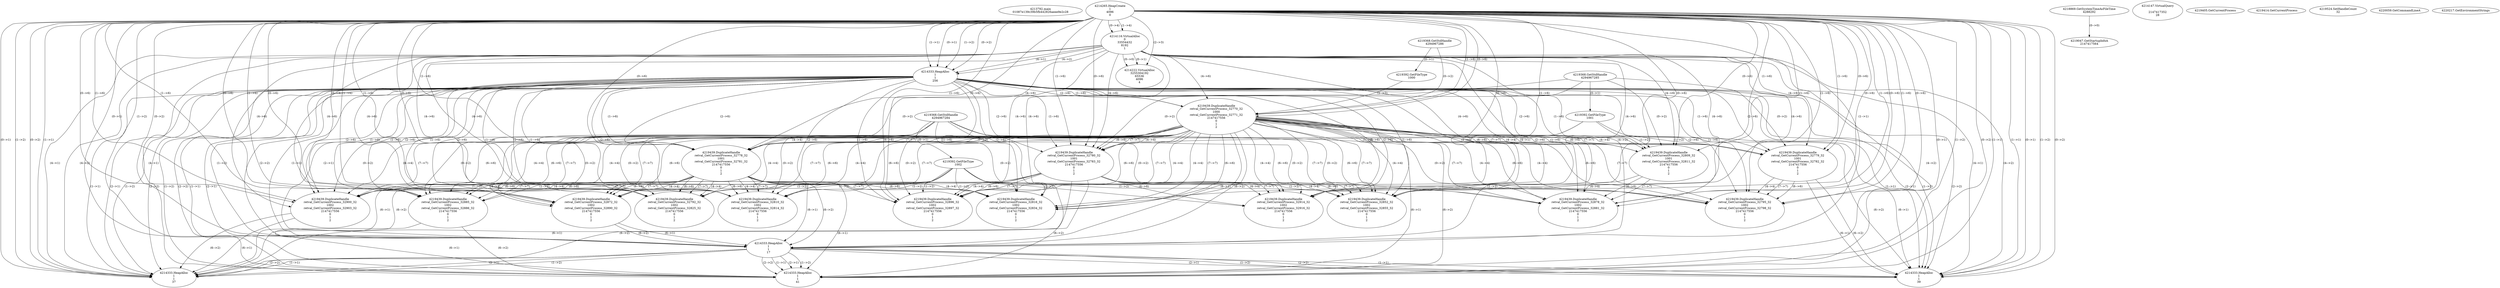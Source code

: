 // Global SCDG with merge call
digraph {
	0 [label="4213792.main
01087e139c39b5fb442826aeee9e2c28"]
	1 [label="4214265.HeapCreate
1
4096
0"]
	2 [label="4218869.GetSystemTimeAsFileTime
4288292"]
	3 [label="4214116.VirtualAlloc
0
33554432
8192
1"]
	1 -> 3 [label="(1-->4)"]
	1 -> 3 [label="(0-->4)"]
	4 [label="4214147.VirtualQuery

2147417352
28"]
	5 [label="4214222.VirtualAlloc
3255304192
65536
4096
4"]
	3 -> 5 [label="(0-->1)"]
	1 -> 5 [label="(2-->3)"]
	3 -> 5 [label="(0-->0)"]
	6 [label="4219047.GetStartupInfoA
2147417564"]
	2 -> 6 [label="(0-->0)"]
	7 [label="4219368.GetStdHandle
4294967286"]
	8 [label="4219392.GetFileType
1000"]
	7 -> 8 [label="(0-->1)"]
	9 [label="4214333.HeapAlloc
1
1
256"]
	1 -> 9 [label="(1-->1)"]
	1 -> 9 [label="(0-->1)"]
	3 -> 9 [label="(4-->1)"]
	1 -> 9 [label="(1-->2)"]
	1 -> 9 [label="(0-->2)"]
	3 -> 9 [label="(4-->2)"]
	10 [label="4219405.GetCurrentProcess
"]
	11 [label="4219414.GetCurrentProcess
"]
	12 [label="4219439.DuplicateHandle
retval_GetCurrentProcess_32770_32
1000
retval_GetCurrentProcess_32771_32
2147417556
0
1
2"]
	7 -> 12 [label="(0-->2)"]
	8 -> 12 [label="(1-->2)"]
	1 -> 12 [label="(1-->6)"]
	1 -> 12 [label="(0-->6)"]
	3 -> 12 [label="(4-->6)"]
	9 -> 12 [label="(1-->6)"]
	9 -> 12 [label="(2-->6)"]
	13 [label="4219368.GetStdHandle
4294967285"]
	14 [label="4219392.GetFileType
1001"]
	13 -> 14 [label="(0-->1)"]
	15 [label="4219439.DuplicateHandle
retval_GetCurrentProcess_32778_32
1001
retval_GetCurrentProcess_32781_32
2147417556
0
1
2"]
	13 -> 15 [label="(0-->2)"]
	14 -> 15 [label="(1-->2)"]
	12 -> 15 [label="(4-->4)"]
	1 -> 15 [label="(1-->6)"]
	1 -> 15 [label="(0-->6)"]
	3 -> 15 [label="(4-->6)"]
	9 -> 15 [label="(1-->6)"]
	9 -> 15 [label="(2-->6)"]
	12 -> 15 [label="(6-->6)"]
	12 -> 15 [label="(7-->7)"]
	16 [label="4219368.GetStdHandle
4294967284"]
	17 [label="4219392.GetFileType
1002"]
	16 -> 17 [label="(0-->1)"]
	18 [label="4219439.DuplicateHandle
retval_GetCurrentProcess_32872_32
1002
retval_GetCurrentProcess_32890_32
2147417556
0
1
2"]
	16 -> 18 [label="(0-->2)"]
	17 -> 18 [label="(1-->2)"]
	12 -> 18 [label="(4-->4)"]
	15 -> 18 [label="(4-->4)"]
	1 -> 18 [label="(1-->6)"]
	1 -> 18 [label="(0-->6)"]
	3 -> 18 [label="(4-->6)"]
	9 -> 18 [label="(1-->6)"]
	9 -> 18 [label="(2-->6)"]
	12 -> 18 [label="(6-->6)"]
	15 -> 18 [label="(6-->6)"]
	12 -> 18 [label="(7-->7)"]
	15 -> 18 [label="(7-->7)"]
	19 [label="4219524.SetHandleCount
32"]
	20 [label="4220059.GetCommandLineA
"]
	21 [label="4214333.HeapAlloc
1
1
17"]
	1 -> 21 [label="(1-->1)"]
	1 -> 21 [label="(0-->1)"]
	3 -> 21 [label="(4-->1)"]
	9 -> 21 [label="(1-->1)"]
	9 -> 21 [label="(2-->1)"]
	12 -> 21 [label="(6-->1)"]
	15 -> 21 [label="(6-->1)"]
	18 -> 21 [label="(6-->1)"]
	1 -> 21 [label="(1-->2)"]
	1 -> 21 [label="(0-->2)"]
	3 -> 21 [label="(4-->2)"]
	9 -> 21 [label="(1-->2)"]
	9 -> 21 [label="(2-->2)"]
	12 -> 21 [label="(6-->2)"]
	15 -> 21 [label="(6-->2)"]
	18 -> 21 [label="(6-->2)"]
	22 [label="4220217.GetEnvironmentStrings
"]
	23 [label="4219439.DuplicateHandle
retval_GetCurrentProcess_32779_32
1001
retval_GetCurrentProcess_32782_32
2147417556
0
1
2"]
	13 -> 23 [label="(0-->2)"]
	14 -> 23 [label="(1-->2)"]
	12 -> 23 [label="(4-->4)"]
	1 -> 23 [label="(1-->6)"]
	1 -> 23 [label="(0-->6)"]
	3 -> 23 [label="(4-->6)"]
	9 -> 23 [label="(1-->6)"]
	9 -> 23 [label="(2-->6)"]
	12 -> 23 [label="(6-->6)"]
	12 -> 23 [label="(7-->7)"]
	24 [label="4219439.DuplicateHandle
retval_GetCurrentProcess_32780_32
1001
retval_GetCurrentProcess_32783_32
2147417556
0
1
2"]
	13 -> 24 [label="(0-->2)"]
	14 -> 24 [label="(1-->2)"]
	12 -> 24 [label="(4-->4)"]
	1 -> 24 [label="(1-->6)"]
	1 -> 24 [label="(0-->6)"]
	3 -> 24 [label="(4-->6)"]
	9 -> 24 [label="(1-->6)"]
	9 -> 24 [label="(2-->6)"]
	12 -> 24 [label="(6-->6)"]
	12 -> 24 [label="(7-->7)"]
	25 [label="4219439.DuplicateHandle
retval_GetCurrentProcess_32900_32
1002
retval_GetCurrentProcess_32903_32
2147417556
0
1
2"]
	16 -> 25 [label="(0-->2)"]
	17 -> 25 [label="(1-->2)"]
	12 -> 25 [label="(4-->4)"]
	24 -> 25 [label="(4-->4)"]
	1 -> 25 [label="(1-->6)"]
	1 -> 25 [label="(0-->6)"]
	3 -> 25 [label="(4-->6)"]
	9 -> 25 [label="(1-->6)"]
	9 -> 25 [label="(2-->6)"]
	12 -> 25 [label="(6-->6)"]
	24 -> 25 [label="(6-->6)"]
	12 -> 25 [label="(7-->7)"]
	24 -> 25 [label="(7-->7)"]
	26 [label="4214333.HeapAlloc
1
1
37"]
	1 -> 26 [label="(1-->1)"]
	1 -> 26 [label="(0-->1)"]
	3 -> 26 [label="(4-->1)"]
	9 -> 26 [label="(1-->1)"]
	9 -> 26 [label="(2-->1)"]
	12 -> 26 [label="(6-->1)"]
	21 -> 26 [label="(1-->1)"]
	21 -> 26 [label="(2-->1)"]
	24 -> 26 [label="(6-->1)"]
	25 -> 26 [label="(6-->1)"]
	1 -> 26 [label="(1-->2)"]
	1 -> 26 [label="(0-->2)"]
	3 -> 26 [label="(4-->2)"]
	9 -> 26 [label="(1-->2)"]
	9 -> 26 [label="(2-->2)"]
	12 -> 26 [label="(6-->2)"]
	21 -> 26 [label="(1-->2)"]
	21 -> 26 [label="(2-->2)"]
	24 -> 26 [label="(6-->2)"]
	25 -> 26 [label="(6-->2)"]
	27 [label="4214333.HeapAlloc
1
1
39"]
	1 -> 27 [label="(1-->1)"]
	1 -> 27 [label="(0-->1)"]
	3 -> 27 [label="(4-->1)"]
	9 -> 27 [label="(1-->1)"]
	9 -> 27 [label="(2-->1)"]
	12 -> 27 [label="(6-->1)"]
	21 -> 27 [label="(1-->1)"]
	21 -> 27 [label="(2-->1)"]
	23 -> 27 [label="(6-->1)"]
	1 -> 27 [label="(1-->2)"]
	1 -> 27 [label="(0-->2)"]
	3 -> 27 [label="(4-->2)"]
	9 -> 27 [label="(1-->2)"]
	9 -> 27 [label="(2-->2)"]
	12 -> 27 [label="(6-->2)"]
	21 -> 27 [label="(1-->2)"]
	21 -> 27 [label="(2-->2)"]
	23 -> 27 [label="(6-->2)"]
	28 [label="4219439.DuplicateHandle
retval_GetCurrentProcess_32885_32
1002
retval_GetCurrentProcess_32886_32
2147417556
0
1
2"]
	16 -> 28 [label="(0-->2)"]
	17 -> 28 [label="(1-->2)"]
	12 -> 28 [label="(4-->4)"]
	15 -> 28 [label="(4-->4)"]
	1 -> 28 [label="(1-->6)"]
	1 -> 28 [label="(0-->6)"]
	3 -> 28 [label="(4-->6)"]
	9 -> 28 [label="(1-->6)"]
	9 -> 28 [label="(2-->6)"]
	12 -> 28 [label="(6-->6)"]
	15 -> 28 [label="(6-->6)"]
	12 -> 28 [label="(7-->7)"]
	15 -> 28 [label="(7-->7)"]
	29 [label="4214333.HeapAlloc
1
1
41"]
	1 -> 29 [label="(1-->1)"]
	1 -> 29 [label="(0-->1)"]
	3 -> 29 [label="(4-->1)"]
	9 -> 29 [label="(1-->1)"]
	9 -> 29 [label="(2-->1)"]
	12 -> 29 [label="(6-->1)"]
	15 -> 29 [label="(6-->1)"]
	21 -> 29 [label="(1-->1)"]
	21 -> 29 [label="(2-->1)"]
	28 -> 29 [label="(6-->1)"]
	1 -> 29 [label="(1-->2)"]
	1 -> 29 [label="(0-->2)"]
	3 -> 29 [label="(4-->2)"]
	9 -> 29 [label="(1-->2)"]
	9 -> 29 [label="(2-->2)"]
	12 -> 29 [label="(6-->2)"]
	15 -> 29 [label="(6-->2)"]
	21 -> 29 [label="(1-->2)"]
	21 -> 29 [label="(2-->2)"]
	28 -> 29 [label="(6-->2)"]
	30 [label="4219439.DuplicateHandle
retval_GetCurrentProcess_32810_32
1002
retval_GetCurrentProcess_32814_32
2147417556
0
1
2"]
	16 -> 30 [label="(0-->2)"]
	17 -> 30 [label="(1-->2)"]
	12 -> 30 [label="(4-->4)"]
	15 -> 30 [label="(4-->4)"]
	1 -> 30 [label="(1-->6)"]
	1 -> 30 [label="(0-->6)"]
	3 -> 30 [label="(4-->6)"]
	9 -> 30 [label="(1-->6)"]
	9 -> 30 [label="(2-->6)"]
	12 -> 30 [label="(6-->6)"]
	15 -> 30 [label="(6-->6)"]
	12 -> 30 [label="(7-->7)"]
	15 -> 30 [label="(7-->7)"]
	31 [label="4219439.DuplicateHandle
retval_GetCurrentProcess_32816_32
1002
retval_GetCurrentProcess_32834_32
2147417556
0
1
2"]
	16 -> 31 [label="(0-->2)"]
	17 -> 31 [label="(1-->2)"]
	12 -> 31 [label="(4-->4)"]
	15 -> 31 [label="(4-->4)"]
	1 -> 31 [label="(1-->6)"]
	1 -> 31 [label="(0-->6)"]
	3 -> 31 [label="(4-->6)"]
	9 -> 31 [label="(1-->6)"]
	9 -> 31 [label="(2-->6)"]
	12 -> 31 [label="(6-->6)"]
	15 -> 31 [label="(6-->6)"]
	12 -> 31 [label="(7-->7)"]
	15 -> 31 [label="(7-->7)"]
	32 [label="4219439.DuplicateHandle
retval_GetCurrentProcess_32809_32
1001
retval_GetCurrentProcess_32811_32
2147417556
0
1
2"]
	13 -> 32 [label="(0-->2)"]
	14 -> 32 [label="(1-->2)"]
	12 -> 32 [label="(4-->4)"]
	1 -> 32 [label="(1-->6)"]
	1 -> 32 [label="(0-->6)"]
	3 -> 32 [label="(4-->6)"]
	9 -> 32 [label="(1-->6)"]
	9 -> 32 [label="(2-->6)"]
	12 -> 32 [label="(6-->6)"]
	12 -> 32 [label="(7-->7)"]
	33 [label="4219439.DuplicateHandle
retval_GetCurrentProcess_32878_32
1002
retval_GetCurrentProcess_32881_32
2147417556
0
1
2"]
	16 -> 33 [label="(0-->2)"]
	17 -> 33 [label="(1-->2)"]
	12 -> 33 [label="(4-->4)"]
	32 -> 33 [label="(4-->4)"]
	1 -> 33 [label="(1-->6)"]
	1 -> 33 [label="(0-->6)"]
	3 -> 33 [label="(4-->6)"]
	9 -> 33 [label="(1-->6)"]
	9 -> 33 [label="(2-->6)"]
	12 -> 33 [label="(6-->6)"]
	32 -> 33 [label="(6-->6)"]
	12 -> 33 [label="(7-->7)"]
	32 -> 33 [label="(7-->7)"]
	34 [label="4219439.DuplicateHandle
retval_GetCurrentProcess_32896_32
1002
retval_GetCurrentProcess_32897_32
2147417556
0
1
2"]
	16 -> 34 [label="(0-->2)"]
	17 -> 34 [label="(1-->2)"]
	12 -> 34 [label="(4-->4)"]
	24 -> 34 [label="(4-->4)"]
	1 -> 34 [label="(1-->6)"]
	1 -> 34 [label="(0-->6)"]
	3 -> 34 [label="(4-->6)"]
	9 -> 34 [label="(1-->6)"]
	9 -> 34 [label="(2-->6)"]
	12 -> 34 [label="(6-->6)"]
	24 -> 34 [label="(6-->6)"]
	12 -> 34 [label="(7-->7)"]
	24 -> 34 [label="(7-->7)"]
	35 [label="4219439.DuplicateHandle
retval_GetCurrentProcess_32792_32
1002
retval_GetCurrentProcess_32825_32
2147417556
0
1
2"]
	16 -> 35 [label="(0-->2)"]
	17 -> 35 [label="(1-->2)"]
	12 -> 35 [label="(4-->4)"]
	15 -> 35 [label="(4-->4)"]
	1 -> 35 [label="(1-->6)"]
	1 -> 35 [label="(0-->6)"]
	3 -> 35 [label="(4-->6)"]
	9 -> 35 [label="(1-->6)"]
	9 -> 35 [label="(2-->6)"]
	12 -> 35 [label="(6-->6)"]
	15 -> 35 [label="(6-->6)"]
	12 -> 35 [label="(7-->7)"]
	15 -> 35 [label="(7-->7)"]
	36 [label="4219439.DuplicateHandle
retval_GetCurrentProcess_32852_32
1002
retval_GetCurrentProcess_32855_32
2147417556
0
1
2"]
	16 -> 36 [label="(0-->2)"]
	17 -> 36 [label="(1-->2)"]
	12 -> 36 [label="(4-->4)"]
	24 -> 36 [label="(4-->4)"]
	1 -> 36 [label="(1-->6)"]
	1 -> 36 [label="(0-->6)"]
	3 -> 36 [label="(4-->6)"]
	9 -> 36 [label="(1-->6)"]
	9 -> 36 [label="(2-->6)"]
	12 -> 36 [label="(6-->6)"]
	24 -> 36 [label="(6-->6)"]
	12 -> 36 [label="(7-->7)"]
	24 -> 36 [label="(7-->7)"]
	37 [label="4219439.DuplicateHandle
retval_GetCurrentProcess_32914_32
1002
retval_GetCurrentProcess_32916_32
2147417556
0
1
2"]
	16 -> 37 [label="(0-->2)"]
	17 -> 37 [label="(1-->2)"]
	12 -> 37 [label="(4-->4)"]
	24 -> 37 [label="(4-->4)"]
	1 -> 37 [label="(1-->6)"]
	1 -> 37 [label="(0-->6)"]
	3 -> 37 [label="(4-->6)"]
	9 -> 37 [label="(1-->6)"]
	9 -> 37 [label="(2-->6)"]
	12 -> 37 [label="(6-->6)"]
	24 -> 37 [label="(6-->6)"]
	12 -> 37 [label="(7-->7)"]
	24 -> 37 [label="(7-->7)"]
	38 [label="4219439.DuplicateHandle
retval_GetCurrentProcess_32795_32
1002
retval_GetCurrentProcess_32798_32
2147417556
0
1
2"]
	16 -> 38 [label="(0-->2)"]
	17 -> 38 [label="(1-->2)"]
	12 -> 38 [label="(4-->4)"]
	23 -> 38 [label="(4-->4)"]
	1 -> 38 [label="(1-->6)"]
	1 -> 38 [label="(0-->6)"]
	3 -> 38 [label="(4-->6)"]
	9 -> 38 [label="(1-->6)"]
	9 -> 38 [label="(2-->6)"]
	12 -> 38 [label="(6-->6)"]
	23 -> 38 [label="(6-->6)"]
	12 -> 38 [label="(7-->7)"]
	23 -> 38 [label="(7-->7)"]
}
